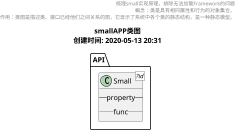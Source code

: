 @startuml
scale 0.5
page 1x1
title
        smallAPP类图
        创建时间: 2020-05-13 20:31
        endtitle
        left header
                梳理small实现原理，排除无法加载Framework的问题
                概念：类是具有相同属性和行为的对象集合。
                作用：类图是描述类、接口已经他们之间关系的图，它显示了系统中各个类的静态结构，是一种静态模型。
        endheader

        'type:package，node，folder，frame，cloud，database
        folder "API" as api{
                class "Small" as small <?id> {
                      -- property --
                      __func__
                }

        }
        
        @enduml
